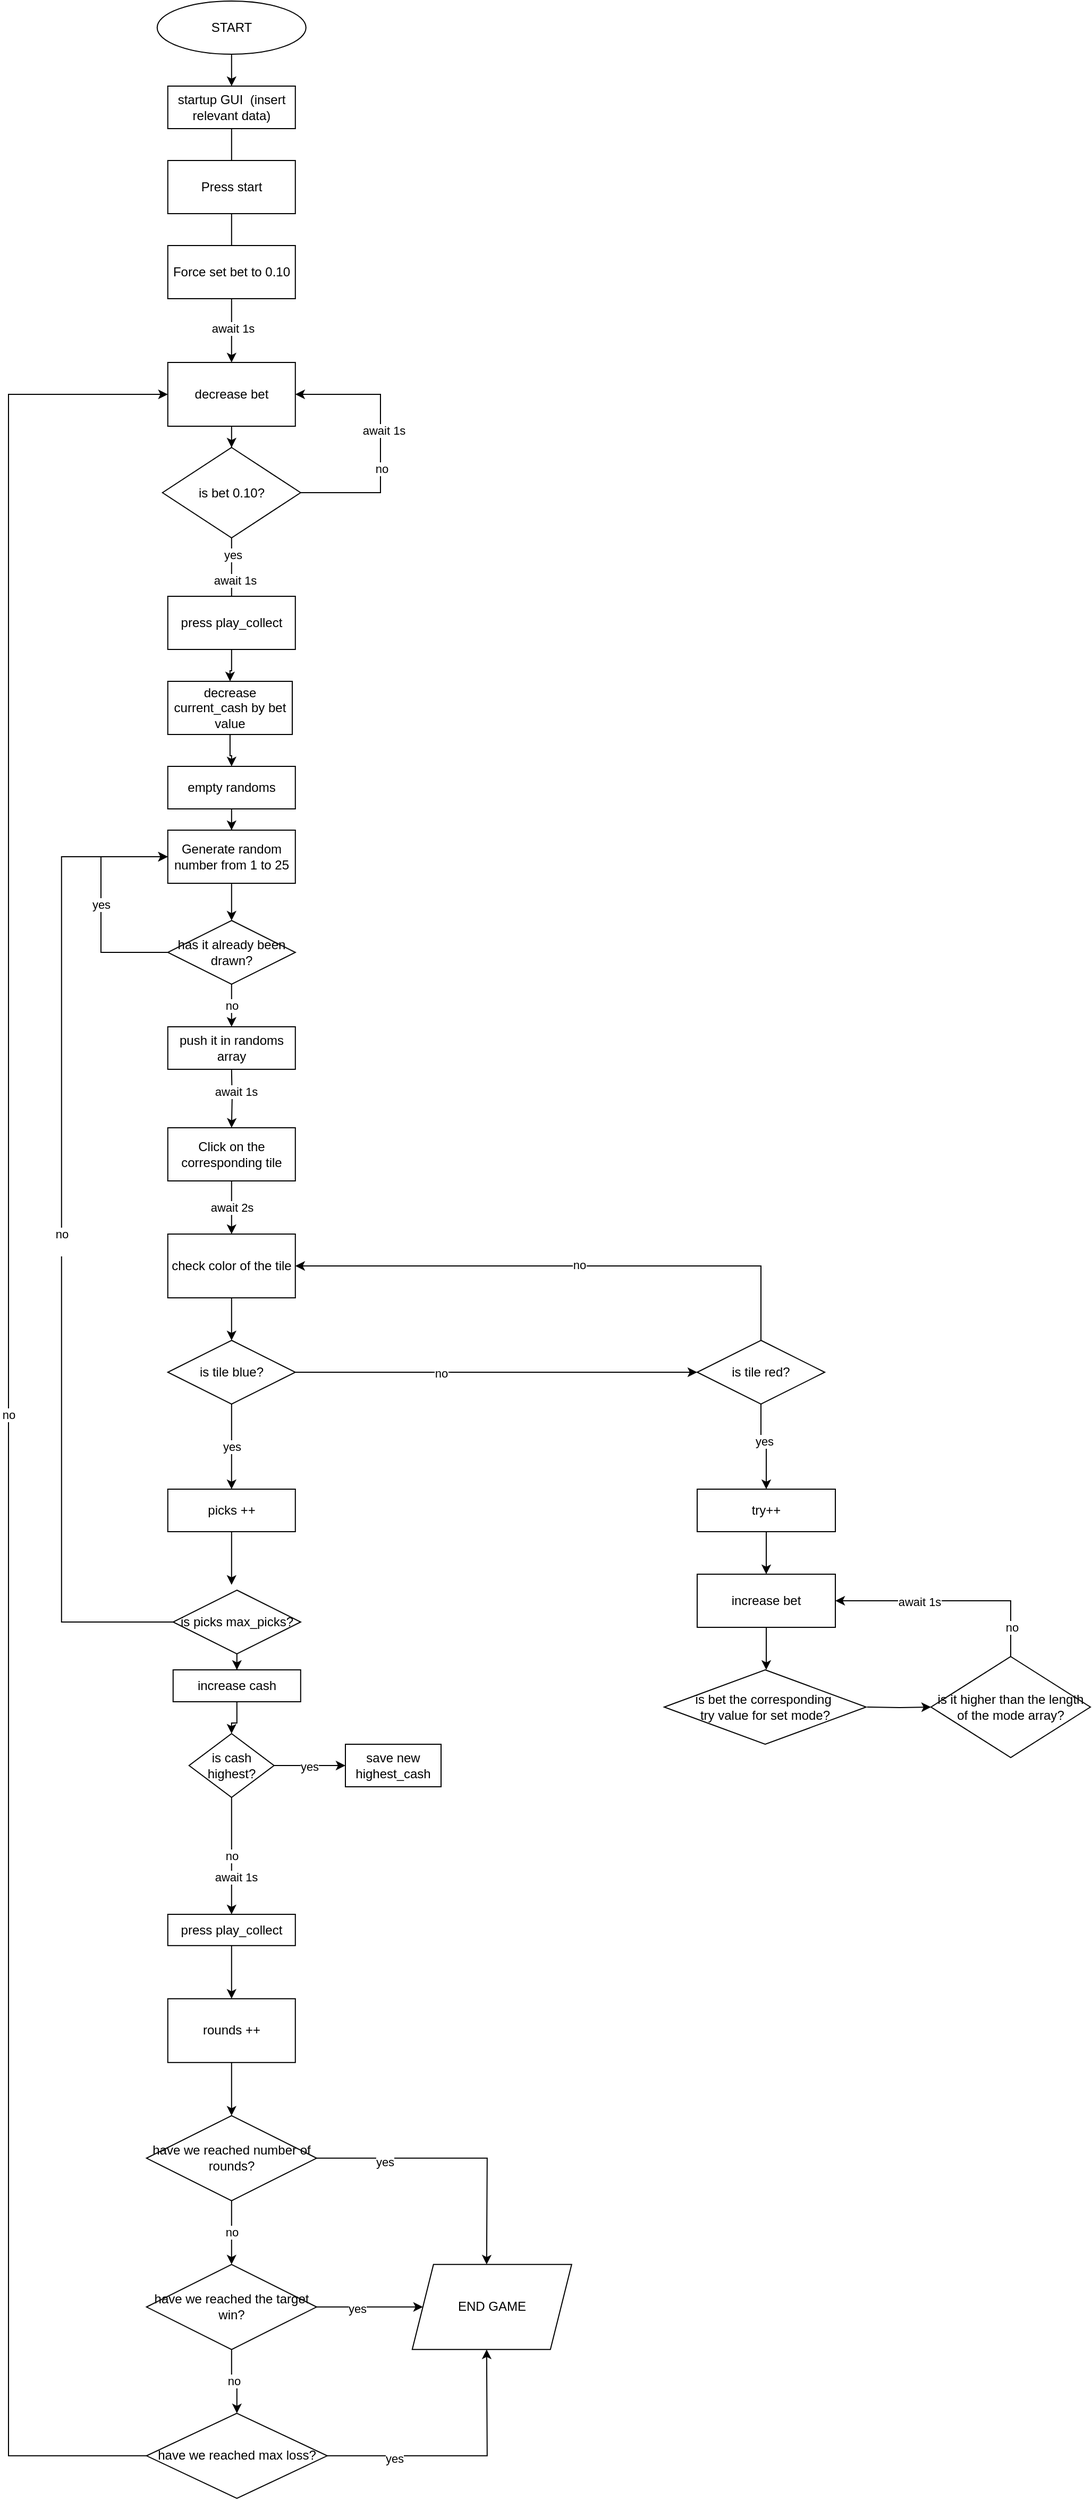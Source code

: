 <mxfile version="28.0.7">
  <diagram name="Pagina-1" id="DiGROShBe6_BHW7J8G3q">
    <mxGraphModel dx="983" dy="1686" grid="1" gridSize="10" guides="1" tooltips="1" connect="1" arrows="1" fold="1" page="1" pageScale="1" pageWidth="827" pageHeight="1169" math="0" shadow="0">
      <root>
        <mxCell id="0" />
        <mxCell id="1" parent="0" />
        <mxCell id="_CnHaBAXVkDHwyhgGVDt-2" style="edgeStyle=orthogonalEdgeStyle;rounded=0;orthogonalLoop=1;jettySize=auto;html=1;" parent="1" source="_CnHaBAXVkDHwyhgGVDt-1" target="_CnHaBAXVkDHwyhgGVDt-3" edge="1">
          <mxGeometry relative="1" as="geometry">
            <mxPoint x="252.89" y="-1020" as="targetPoint" />
          </mxGeometry>
        </mxCell>
        <mxCell id="_CnHaBAXVkDHwyhgGVDt-1" value="START" style="ellipse;whiteSpace=wrap;html=1;" parent="1" vertex="1">
          <mxGeometry x="182.89" y="-1160" width="140" height="50" as="geometry" />
        </mxCell>
        <mxCell id="_CnHaBAXVkDHwyhgGVDt-4" style="edgeStyle=orthogonalEdgeStyle;rounded=0;orthogonalLoop=1;jettySize=auto;html=1;" parent="1" source="_CnHaBAXVkDHwyhgGVDt-3" edge="1">
          <mxGeometry relative="1" as="geometry">
            <mxPoint x="252.89" y="-980" as="targetPoint" />
          </mxGeometry>
        </mxCell>
        <mxCell id="_CnHaBAXVkDHwyhgGVDt-3" value="startup GUI&amp;nbsp; (insert relevant data)" style="rounded=0;whiteSpace=wrap;html=1;" parent="1" vertex="1">
          <mxGeometry x="192.89" y="-1080" width="120" height="40" as="geometry" />
        </mxCell>
        <mxCell id="_CnHaBAXVkDHwyhgGVDt-8" style="edgeStyle=orthogonalEdgeStyle;rounded=0;orthogonalLoop=1;jettySize=auto;html=1;" parent="1" source="_CnHaBAXVkDHwyhgGVDt-6" edge="1">
          <mxGeometry relative="1" as="geometry">
            <mxPoint x="252.89" y="-900" as="targetPoint" />
          </mxGeometry>
        </mxCell>
        <mxCell id="_CnHaBAXVkDHwyhgGVDt-6" value="Press start" style="rounded=0;whiteSpace=wrap;html=1;" parent="1" vertex="1">
          <mxGeometry x="192.89" y="-1010" width="120" height="50" as="geometry" />
        </mxCell>
        <mxCell id="_CnHaBAXVkDHwyhgGVDt-11" style="edgeStyle=orthogonalEdgeStyle;rounded=0;orthogonalLoop=1;jettySize=auto;html=1;exitX=0.5;exitY=1;exitDx=0;exitDy=0;" parent="1" source="4pX8vZohO5UuYpyCai0n-75" edge="1">
          <mxGeometry relative="1" as="geometry">
            <mxPoint x="253" y="-560" as="targetPoint" />
            <mxPoint x="252.89" y="-560" as="sourcePoint" />
          </mxGeometry>
        </mxCell>
        <mxCell id="4pX8vZohO5UuYpyCai0n-26" value="await 1s" style="edgeLabel;html=1;align=center;verticalAlign=middle;resizable=0;points=[];" vertex="1" connectable="0" parent="_CnHaBAXVkDHwyhgGVDt-11">
          <mxGeometry x="-0.167" y="3" relative="1" as="geometry">
            <mxPoint as="offset" />
          </mxGeometry>
        </mxCell>
        <mxCell id="4pX8vZohO5UuYpyCai0n-78" value="yes" style="edgeLabel;html=1;align=center;verticalAlign=middle;resizable=0;points=[];" vertex="1" connectable="0" parent="_CnHaBAXVkDHwyhgGVDt-11">
          <mxGeometry x="-0.665" y="1" relative="1" as="geometry">
            <mxPoint as="offset" />
          </mxGeometry>
        </mxCell>
        <mxCell id="4pX8vZohO5UuYpyCai0n-81" style="edgeStyle=orthogonalEdgeStyle;rounded=0;orthogonalLoop=1;jettySize=auto;html=1;entryX=0.5;entryY=0;entryDx=0;entryDy=0;" edge="1" parent="1" source="_CnHaBAXVkDHwyhgGVDt-10" target="4pX8vZohO5UuYpyCai0n-80">
          <mxGeometry relative="1" as="geometry" />
        </mxCell>
        <mxCell id="4pX8vZohO5UuYpyCai0n-82" value="await 1s" style="edgeLabel;html=1;align=center;verticalAlign=middle;resizable=0;points=[];" vertex="1" connectable="0" parent="4pX8vZohO5UuYpyCai0n-81">
          <mxGeometry x="-0.067" y="1" relative="1" as="geometry">
            <mxPoint as="offset" />
          </mxGeometry>
        </mxCell>
        <mxCell id="_CnHaBAXVkDHwyhgGVDt-10" value="Force set bet to 0.10" style="rounded=0;whiteSpace=wrap;html=1;" parent="1" vertex="1">
          <mxGeometry x="192.89" y="-930" width="120" height="50" as="geometry" />
        </mxCell>
        <mxCell id="4pX8vZohO5UuYpyCai0n-97" value="" style="edgeStyle=orthogonalEdgeStyle;rounded=0;orthogonalLoop=1;jettySize=auto;html=1;" edge="1" parent="1" source="_CnHaBAXVkDHwyhgGVDt-12" target="4pX8vZohO5UuYpyCai0n-96">
          <mxGeometry relative="1" as="geometry" />
        </mxCell>
        <mxCell id="_CnHaBAXVkDHwyhgGVDt-12" value="press play_collect" style="rounded=0;whiteSpace=wrap;html=1;" parent="1" vertex="1">
          <mxGeometry x="192.89" y="-600" width="120" height="50" as="geometry" />
        </mxCell>
        <mxCell id="_CnHaBAXVkDHwyhgGVDt-15" style="edgeStyle=orthogonalEdgeStyle;rounded=0;orthogonalLoop=1;jettySize=auto;html=1;entryX=0.5;entryY=0;entryDx=0;entryDy=0;" parent="1" edge="1" target="_CnHaBAXVkDHwyhgGVDt-16">
          <mxGeometry relative="1" as="geometry">
            <mxPoint x="252.89" y="-125" as="targetPoint" />
            <mxPoint x="252.89" y="-155" as="sourcePoint" />
          </mxGeometry>
        </mxCell>
        <mxCell id="4pX8vZohO5UuYpyCai0n-27" value="await 1s" style="edgeLabel;html=1;align=center;verticalAlign=middle;resizable=0;points=[];" vertex="1" connectable="0" parent="_CnHaBAXVkDHwyhgGVDt-15">
          <mxGeometry x="-0.241" y="3" relative="1" as="geometry">
            <mxPoint as="offset" />
          </mxGeometry>
        </mxCell>
        <mxCell id="_CnHaBAXVkDHwyhgGVDt-18" value="await 2s" style="edgeStyle=orthogonalEdgeStyle;rounded=0;orthogonalLoop=1;jettySize=auto;html=1;" parent="1" source="_CnHaBAXVkDHwyhgGVDt-16" target="_CnHaBAXVkDHwyhgGVDt-17" edge="1">
          <mxGeometry relative="1" as="geometry">
            <mxPoint as="offset" />
          </mxGeometry>
        </mxCell>
        <mxCell id="_CnHaBAXVkDHwyhgGVDt-16" value="Click on the corresponding tile" style="rounded=0;whiteSpace=wrap;html=1;" parent="1" vertex="1">
          <mxGeometry x="192.89" y="-100" width="120" height="50" as="geometry" />
        </mxCell>
        <mxCell id="_CnHaBAXVkDHwyhgGVDt-20" value="" style="edgeStyle=orthogonalEdgeStyle;rounded=0;orthogonalLoop=1;jettySize=auto;html=1;" parent="1" source="_CnHaBAXVkDHwyhgGVDt-17" target="_CnHaBAXVkDHwyhgGVDt-19" edge="1">
          <mxGeometry relative="1" as="geometry" />
        </mxCell>
        <mxCell id="_CnHaBAXVkDHwyhgGVDt-17" value="check color of the tile" style="whiteSpace=wrap;html=1;rounded=0;" parent="1" vertex="1">
          <mxGeometry x="192.89" width="120" height="60" as="geometry" />
        </mxCell>
        <mxCell id="_CnHaBAXVkDHwyhgGVDt-22" value="yes" style="edgeStyle=orthogonalEdgeStyle;rounded=0;orthogonalLoop=1;jettySize=auto;html=1;" parent="1" source="_CnHaBAXVkDHwyhgGVDt-19" edge="1">
          <mxGeometry relative="1" as="geometry">
            <mxPoint x="252.89" y="240" as="targetPoint" />
          </mxGeometry>
        </mxCell>
        <mxCell id="_CnHaBAXVkDHwyhgGVDt-24" value="" style="edgeStyle=orthogonalEdgeStyle;rounded=0;orthogonalLoop=1;jettySize=auto;html=1;" parent="1" source="_CnHaBAXVkDHwyhgGVDt-19" target="_CnHaBAXVkDHwyhgGVDt-23" edge="1">
          <mxGeometry relative="1" as="geometry" />
        </mxCell>
        <mxCell id="4pX8vZohO5UuYpyCai0n-21" value="no" style="edgeLabel;html=1;align=center;verticalAlign=middle;resizable=0;points=[];" vertex="1" connectable="0" parent="_CnHaBAXVkDHwyhgGVDt-24">
          <mxGeometry x="-0.275" y="-1" relative="1" as="geometry">
            <mxPoint as="offset" />
          </mxGeometry>
        </mxCell>
        <mxCell id="_CnHaBAXVkDHwyhgGVDt-19" value="is tile blue?" style="rhombus;whiteSpace=wrap;html=1;rounded=0;" parent="1" vertex="1">
          <mxGeometry x="192.89" y="100" width="120" height="60" as="geometry" />
        </mxCell>
        <mxCell id="_CnHaBAXVkDHwyhgGVDt-26" value="" style="edgeStyle=orthogonalEdgeStyle;rounded=0;orthogonalLoop=1;jettySize=auto;html=1;" parent="1" source="_CnHaBAXVkDHwyhgGVDt-23" target="_CnHaBAXVkDHwyhgGVDt-25" edge="1">
          <mxGeometry relative="1" as="geometry" />
        </mxCell>
        <mxCell id="_CnHaBAXVkDHwyhgGVDt-27" value="yes" style="edgeLabel;html=1;align=center;verticalAlign=middle;resizable=0;points=[];" parent="_CnHaBAXVkDHwyhgGVDt-26" vertex="1" connectable="0">
          <mxGeometry x="-0.175" y="3" relative="1" as="geometry">
            <mxPoint as="offset" />
          </mxGeometry>
        </mxCell>
        <mxCell id="4pX8vZohO5UuYpyCai0n-23" value="" style="edgeStyle=orthogonalEdgeStyle;rounded=0;orthogonalLoop=1;jettySize=auto;html=1;entryX=1;entryY=0.5;entryDx=0;entryDy=0;" edge="1" parent="1" source="_CnHaBAXVkDHwyhgGVDt-23" target="_CnHaBAXVkDHwyhgGVDt-17">
          <mxGeometry relative="1" as="geometry">
            <mxPoint x="452.89" y="-10" as="targetPoint" />
            <Array as="points">
              <mxPoint x="751" y="30" />
            </Array>
          </mxGeometry>
        </mxCell>
        <mxCell id="4pX8vZohO5UuYpyCai0n-24" value="no" style="edgeLabel;html=1;align=center;verticalAlign=middle;resizable=0;points=[];" vertex="1" connectable="0" parent="4pX8vZohO5UuYpyCai0n-23">
          <mxGeometry x="-0.05" y="-1" relative="1" as="geometry">
            <mxPoint as="offset" />
          </mxGeometry>
        </mxCell>
        <mxCell id="_CnHaBAXVkDHwyhgGVDt-23" value="is tile red?" style="rhombus;whiteSpace=wrap;html=1;rounded=0;" parent="1" vertex="1">
          <mxGeometry x="691" y="100" width="120" height="60" as="geometry" />
        </mxCell>
        <mxCell id="4pX8vZohO5UuYpyCai0n-54" style="edgeStyle=orthogonalEdgeStyle;rounded=0;orthogonalLoop=1;jettySize=auto;html=1;" edge="1" parent="1" source="_CnHaBAXVkDHwyhgGVDt-25">
          <mxGeometry relative="1" as="geometry">
            <mxPoint x="756" y="320" as="targetPoint" />
          </mxGeometry>
        </mxCell>
        <mxCell id="_CnHaBAXVkDHwyhgGVDt-25" value="try++" style="rounded=0;whiteSpace=wrap;html=1;" parent="1" vertex="1">
          <mxGeometry x="691" y="240" width="130" height="40" as="geometry" />
        </mxCell>
        <mxCell id="4pX8vZohO5UuYpyCai0n-5" value="" style="edgeStyle=orthogonalEdgeStyle;rounded=0;orthogonalLoop=1;jettySize=auto;html=1;" edge="1" parent="1" source="4pX8vZohO5UuYpyCai0n-1">
          <mxGeometry relative="1" as="geometry">
            <mxPoint x="252.89" y="330" as="targetPoint" />
          </mxGeometry>
        </mxCell>
        <mxCell id="4pX8vZohO5UuYpyCai0n-1" value="picks ++" style="rounded=0;whiteSpace=wrap;html=1;" vertex="1" parent="1">
          <mxGeometry x="192.89" y="240" width="120" height="40" as="geometry" />
        </mxCell>
        <mxCell id="4pX8vZohO5UuYpyCai0n-18" value="no&lt;div&gt;&lt;br&gt;&lt;/div&gt;" style="edgeStyle=orthogonalEdgeStyle;rounded=0;orthogonalLoop=1;jettySize=auto;html=1;entryX=0;entryY=0.5;entryDx=0;entryDy=0;" edge="1" parent="1" source="4pX8vZohO5UuYpyCai0n-4" target="4pX8vZohO5UuYpyCai0n-13">
          <mxGeometry relative="1" as="geometry">
            <mxPoint x="122.89" y="-40" as="targetPoint" />
            <Array as="points">
              <mxPoint x="92.89" y="365" />
              <mxPoint x="92.89" y="-355" />
            </Array>
          </mxGeometry>
        </mxCell>
        <mxCell id="4pX8vZohO5UuYpyCai0n-20" value="no" style="edgeStyle=orthogonalEdgeStyle;rounded=0;orthogonalLoop=1;jettySize=auto;html=1;exitX=0.5;exitY=1;exitDx=0;exitDy=0;" edge="1" parent="1" source="4pX8vZohO5UuYpyCai0n-100" target="4pX8vZohO5UuYpyCai0n-19">
          <mxGeometry relative="1" as="geometry">
            <mxPoint x="253" y="560" as="sourcePoint" />
            <Array as="points" />
          </mxGeometry>
        </mxCell>
        <mxCell id="4pX8vZohO5UuYpyCai0n-28" value="await 1s" style="edgeLabel;html=1;align=center;verticalAlign=middle;resizable=0;points=[];" vertex="1" connectable="0" parent="4pX8vZohO5UuYpyCai0n-20">
          <mxGeometry x="0.356" y="4" relative="1" as="geometry">
            <mxPoint as="offset" />
          </mxGeometry>
        </mxCell>
        <mxCell id="4pX8vZohO5UuYpyCai0n-94" value="" style="edgeStyle=orthogonalEdgeStyle;rounded=0;orthogonalLoop=1;jettySize=auto;html=1;" edge="1" parent="1" source="4pX8vZohO5UuYpyCai0n-4" target="4pX8vZohO5UuYpyCai0n-93">
          <mxGeometry relative="1" as="geometry" />
        </mxCell>
        <mxCell id="4pX8vZohO5UuYpyCai0n-4" value="is picks max_picks?" style="rhombus;whiteSpace=wrap;html=1;rounded=0;" vertex="1" parent="1">
          <mxGeometry x="197.89" y="335" width="120" height="60" as="geometry" />
        </mxCell>
        <mxCell id="4pX8vZohO5UuYpyCai0n-12" value="" style="edgeStyle=orthogonalEdgeStyle;rounded=0;orthogonalLoop=1;jettySize=auto;html=1;" edge="1" parent="1" source="4pX8vZohO5UuYpyCai0n-13" target="4pX8vZohO5UuYpyCai0n-16">
          <mxGeometry relative="1" as="geometry" />
        </mxCell>
        <mxCell id="4pX8vZohO5UuYpyCai0n-13" value="Generate random number from 1 to 25" style="rounded=0;whiteSpace=wrap;html=1;" vertex="1" parent="1">
          <mxGeometry x="192.89" y="-380" width="120" height="50" as="geometry" />
        </mxCell>
        <mxCell id="4pX8vZohO5UuYpyCai0n-14" value="yes" style="edgeStyle=orthogonalEdgeStyle;rounded=0;orthogonalLoop=1;jettySize=auto;html=1;entryX=0;entryY=0.5;entryDx=0;entryDy=0;" edge="1" parent="1" source="4pX8vZohO5UuYpyCai0n-16" target="4pX8vZohO5UuYpyCai0n-13">
          <mxGeometry relative="1" as="geometry">
            <mxPoint x="142.89" y="-355" as="targetPoint" />
            <Array as="points">
              <mxPoint x="130" y="-265" />
              <mxPoint x="130" y="-355" />
            </Array>
          </mxGeometry>
        </mxCell>
        <mxCell id="4pX8vZohO5UuYpyCai0n-15" value="no" style="edgeStyle=orthogonalEdgeStyle;rounded=0;orthogonalLoop=1;jettySize=auto;html=1;" edge="1" parent="1" source="4pX8vZohO5UuYpyCai0n-16" target="4pX8vZohO5UuYpyCai0n-17">
          <mxGeometry relative="1" as="geometry" />
        </mxCell>
        <mxCell id="4pX8vZohO5UuYpyCai0n-16" value="has it already been drawn?" style="rhombus;whiteSpace=wrap;html=1;rounded=0;" vertex="1" parent="1">
          <mxGeometry x="192.89" y="-295" width="120" height="60" as="geometry" />
        </mxCell>
        <mxCell id="4pX8vZohO5UuYpyCai0n-17" value="push it in randoms array" style="whiteSpace=wrap;html=1;rounded=0;" vertex="1" parent="1">
          <mxGeometry x="192.89" y="-195" width="120" height="40" as="geometry" />
        </mxCell>
        <mxCell id="4pX8vZohO5UuYpyCai0n-34" value="" style="edgeStyle=orthogonalEdgeStyle;rounded=0;orthogonalLoop=1;jettySize=auto;html=1;" edge="1" parent="1" source="4pX8vZohO5UuYpyCai0n-19" target="4pX8vZohO5UuYpyCai0n-33">
          <mxGeometry relative="1" as="geometry" />
        </mxCell>
        <mxCell id="4pX8vZohO5UuYpyCai0n-19" value="press play_collect" style="whiteSpace=wrap;html=1;rounded=0;" vertex="1" parent="1">
          <mxGeometry x="192.89" y="640" width="120" height="29.41" as="geometry" />
        </mxCell>
        <mxCell id="4pX8vZohO5UuYpyCai0n-36" value="" style="edgeStyle=orthogonalEdgeStyle;rounded=0;orthogonalLoop=1;jettySize=auto;html=1;" edge="1" parent="1" source="4pX8vZohO5UuYpyCai0n-33" target="4pX8vZohO5UuYpyCai0n-35">
          <mxGeometry relative="1" as="geometry" />
        </mxCell>
        <mxCell id="4pX8vZohO5UuYpyCai0n-33" value="rounds ++" style="whiteSpace=wrap;html=1;rounded=0;" vertex="1" parent="1">
          <mxGeometry x="192.89" y="719.41" width="120" height="60" as="geometry" />
        </mxCell>
        <mxCell id="4pX8vZohO5UuYpyCai0n-40" value="no" style="edgeStyle=orthogonalEdgeStyle;rounded=0;orthogonalLoop=1;jettySize=auto;html=1;" edge="1" parent="1" source="4pX8vZohO5UuYpyCai0n-35" target="4pX8vZohO5UuYpyCai0n-39">
          <mxGeometry relative="1" as="geometry" />
        </mxCell>
        <mxCell id="4pX8vZohO5UuYpyCai0n-45" style="edgeStyle=orthogonalEdgeStyle;rounded=0;orthogonalLoop=1;jettySize=auto;html=1;" edge="1" parent="1" source="4pX8vZohO5UuYpyCai0n-35">
          <mxGeometry relative="1" as="geometry">
            <mxPoint x="492.89" y="969.41" as="targetPoint" />
          </mxGeometry>
        </mxCell>
        <mxCell id="4pX8vZohO5UuYpyCai0n-51" value="yes" style="edgeLabel;html=1;align=center;verticalAlign=middle;resizable=0;points=[];" vertex="1" connectable="0" parent="4pX8vZohO5UuYpyCai0n-45">
          <mxGeometry x="-0.516" y="-3" relative="1" as="geometry">
            <mxPoint x="1" as="offset" />
          </mxGeometry>
        </mxCell>
        <mxCell id="4pX8vZohO5UuYpyCai0n-35" value="have we reached number of rounds?" style="rhombus;whiteSpace=wrap;html=1;rounded=0;" vertex="1" parent="1">
          <mxGeometry x="172.89" y="829.41" width="160" height="80" as="geometry" />
        </mxCell>
        <mxCell id="4pX8vZohO5UuYpyCai0n-43" value="no" style="edgeStyle=orthogonalEdgeStyle;rounded=0;orthogonalLoop=1;jettySize=auto;html=1;" edge="1" parent="1" source="4pX8vZohO5UuYpyCai0n-39" target="4pX8vZohO5UuYpyCai0n-42">
          <mxGeometry relative="1" as="geometry" />
        </mxCell>
        <mxCell id="4pX8vZohO5UuYpyCai0n-46" style="edgeStyle=orthogonalEdgeStyle;rounded=0;orthogonalLoop=1;jettySize=auto;html=1;" edge="1" parent="1" source="4pX8vZohO5UuYpyCai0n-39">
          <mxGeometry relative="1" as="geometry">
            <mxPoint x="432.89" y="1009.41" as="targetPoint" />
          </mxGeometry>
        </mxCell>
        <mxCell id="4pX8vZohO5UuYpyCai0n-50" value="yes" style="edgeLabel;html=1;align=center;verticalAlign=middle;resizable=0;points=[];" vertex="1" connectable="0" parent="4pX8vZohO5UuYpyCai0n-46">
          <mxGeometry x="-0.244" y="-1" relative="1" as="geometry">
            <mxPoint as="offset" />
          </mxGeometry>
        </mxCell>
        <mxCell id="4pX8vZohO5UuYpyCai0n-39" value="have we reached the target win?" style="rhombus;whiteSpace=wrap;html=1;rounded=0;" vertex="1" parent="1">
          <mxGeometry x="172.89" y="969.41" width="160" height="80" as="geometry" />
        </mxCell>
        <mxCell id="4pX8vZohO5UuYpyCai0n-47" style="edgeStyle=orthogonalEdgeStyle;rounded=0;orthogonalLoop=1;jettySize=auto;html=1;entryX=0.5;entryY=1;entryDx=0;entryDy=0;" edge="1" parent="1" source="4pX8vZohO5UuYpyCai0n-42">
          <mxGeometry relative="1" as="geometry">
            <mxPoint x="492.89" y="1049.41" as="targetPoint" />
          </mxGeometry>
        </mxCell>
        <mxCell id="4pX8vZohO5UuYpyCai0n-52" value="yes" style="edgeLabel;html=1;align=center;verticalAlign=middle;resizable=0;points=[];" vertex="1" connectable="0" parent="4pX8vZohO5UuYpyCai0n-47">
          <mxGeometry x="-0.5" y="-2" relative="1" as="geometry">
            <mxPoint as="offset" />
          </mxGeometry>
        </mxCell>
        <mxCell id="4pX8vZohO5UuYpyCai0n-53" value="no" style="edgeStyle=orthogonalEdgeStyle;rounded=0;orthogonalLoop=1;jettySize=auto;html=1;entryX=0;entryY=0.5;entryDx=0;entryDy=0;exitX=0;exitY=0.5;exitDx=0;exitDy=0;" edge="1" parent="1" source="4pX8vZohO5UuYpyCai0n-42" target="4pX8vZohO5UuYpyCai0n-80">
          <mxGeometry relative="1" as="geometry">
            <mxPoint x="162.89" y="-780" as="targetPoint" />
            <mxPoint x="82.89" y="1030" as="sourcePoint" />
            <Array as="points">
              <mxPoint x="43" y="1149" />
              <mxPoint x="43" y="-790" />
            </Array>
          </mxGeometry>
        </mxCell>
        <mxCell id="4pX8vZohO5UuYpyCai0n-42" value="have we reached max loss?" style="rhombus;whiteSpace=wrap;html=1;rounded=0;" vertex="1" parent="1">
          <mxGeometry x="172.89" y="1109.41" width="170" height="80" as="geometry" />
        </mxCell>
        <mxCell id="4pX8vZohO5UuYpyCai0n-57" value="" style="edgeStyle=orthogonalEdgeStyle;rounded=0;orthogonalLoop=1;jettySize=auto;html=1;" edge="1" parent="1" source="4pX8vZohO5UuYpyCai0n-55">
          <mxGeometry relative="1" as="geometry">
            <mxPoint x="756.0" y="410" as="targetPoint" />
          </mxGeometry>
        </mxCell>
        <mxCell id="4pX8vZohO5UuYpyCai0n-55" value="increase bet" style="whiteSpace=wrap;html=1;" vertex="1" parent="1">
          <mxGeometry x="691" y="320" width="130" height="50" as="geometry" />
        </mxCell>
        <mxCell id="4pX8vZohO5UuYpyCai0n-68" style="edgeStyle=orthogonalEdgeStyle;rounded=0;orthogonalLoop=1;jettySize=auto;html=1;entryX=0;entryY=0.5;entryDx=0;entryDy=0;" edge="1" parent="1" target="4pX8vZohO5UuYpyCai0n-67">
          <mxGeometry relative="1" as="geometry">
            <mxPoint x="851.0" y="445" as="sourcePoint" />
          </mxGeometry>
        </mxCell>
        <mxCell id="4pX8vZohO5UuYpyCai0n-56" value="is bet the corresponding&amp;nbsp;&lt;div&gt;try value for set mode?&lt;/div&gt;" style="rhombus;whiteSpace=wrap;html=1;" vertex="1" parent="1">
          <mxGeometry x="660" y="410" width="190" height="70" as="geometry" />
        </mxCell>
        <mxCell id="4pX8vZohO5UuYpyCai0n-66" value="END GAME" style="shape=parallelogram;perimeter=parallelogramPerimeter;whiteSpace=wrap;html=1;fixedSize=1;" vertex="1" parent="1">
          <mxGeometry x="422.89" y="969.41" width="150" height="80" as="geometry" />
        </mxCell>
        <mxCell id="4pX8vZohO5UuYpyCai0n-70" style="edgeStyle=orthogonalEdgeStyle;rounded=0;orthogonalLoop=1;jettySize=auto;html=1;entryX=1;entryY=0.5;entryDx=0;entryDy=0;" edge="1" parent="1" source="4pX8vZohO5UuYpyCai0n-67" target="4pX8vZohO5UuYpyCai0n-55">
          <mxGeometry relative="1" as="geometry">
            <mxPoint x="986.0" y="340" as="targetPoint" />
            <Array as="points">
              <mxPoint x="986" y="345" />
            </Array>
          </mxGeometry>
        </mxCell>
        <mxCell id="4pX8vZohO5UuYpyCai0n-71" value="no" style="edgeLabel;html=1;align=center;verticalAlign=middle;resizable=0;points=[];" vertex="1" connectable="0" parent="4pX8vZohO5UuYpyCai0n-70">
          <mxGeometry x="-0.268" y="1" relative="1" as="geometry">
            <mxPoint x="28" y="24" as="offset" />
          </mxGeometry>
        </mxCell>
        <mxCell id="4pX8vZohO5UuYpyCai0n-72" value="await 1s" style="edgeLabel;html=1;align=center;verticalAlign=middle;resizable=0;points=[];" vertex="1" connectable="0" parent="4pX8vZohO5UuYpyCai0n-70">
          <mxGeometry x="0.273" y="1" relative="1" as="geometry">
            <mxPoint as="offset" />
          </mxGeometry>
        </mxCell>
        <mxCell id="4pX8vZohO5UuYpyCai0n-67" value="is it higher than the length of the mode array&lt;span style=&quot;background-color: transparent; color: light-dark(rgb(0, 0, 0), rgb(255, 255, 255));&quot;&gt;?&lt;/span&gt;" style="rhombus;whiteSpace=wrap;html=1;" vertex="1" parent="1">
          <mxGeometry x="911" y="397.5" width="150" height="95" as="geometry" />
        </mxCell>
        <mxCell id="4pX8vZohO5UuYpyCai0n-84" style="edgeStyle=orthogonalEdgeStyle;rounded=0;orthogonalLoop=1;jettySize=auto;html=1;entryX=1;entryY=0.5;entryDx=0;entryDy=0;" edge="1" parent="1" source="4pX8vZohO5UuYpyCai0n-75" target="4pX8vZohO5UuYpyCai0n-80">
          <mxGeometry relative="1" as="geometry">
            <Array as="points">
              <mxPoint x="393" y="-697" />
              <mxPoint x="393" y="-790" />
            </Array>
          </mxGeometry>
        </mxCell>
        <mxCell id="4pX8vZohO5UuYpyCai0n-85" value="no" style="edgeLabel;html=1;align=center;verticalAlign=middle;resizable=0;points=[];" vertex="1" connectable="0" parent="4pX8vZohO5UuYpyCai0n-84">
          <mxGeometry x="0.089" y="-4" relative="1" as="geometry">
            <mxPoint x="-3" y="37" as="offset" />
          </mxGeometry>
        </mxCell>
        <mxCell id="4pX8vZohO5UuYpyCai0n-86" value="await 1s" style="edgeLabel;html=1;align=center;verticalAlign=middle;resizable=0;points=[];" vertex="1" connectable="0" parent="4pX8vZohO5UuYpyCai0n-84">
          <mxGeometry x="0.083" y="-2" relative="1" as="geometry">
            <mxPoint x="1" as="offset" />
          </mxGeometry>
        </mxCell>
        <mxCell id="4pX8vZohO5UuYpyCai0n-75" value="is bet 0.10?" style="rhombus;whiteSpace=wrap;html=1;rounded=0;" vertex="1" parent="1">
          <mxGeometry x="187.89" y="-740" width="130" height="85" as="geometry" />
        </mxCell>
        <mxCell id="4pX8vZohO5UuYpyCai0n-83" style="edgeStyle=orthogonalEdgeStyle;rounded=0;orthogonalLoop=1;jettySize=auto;html=1;entryX=0.5;entryY=0;entryDx=0;entryDy=0;" edge="1" parent="1" source="4pX8vZohO5UuYpyCai0n-80" target="4pX8vZohO5UuYpyCai0n-75">
          <mxGeometry relative="1" as="geometry" />
        </mxCell>
        <mxCell id="4pX8vZohO5UuYpyCai0n-80" value="decrease bet" style="rounded=0;whiteSpace=wrap;html=1;" vertex="1" parent="1">
          <mxGeometry x="192.89" y="-820" width="120" height="60" as="geometry" />
        </mxCell>
        <mxCell id="4pX8vZohO5UuYpyCai0n-92" style="edgeStyle=orthogonalEdgeStyle;rounded=0;orthogonalLoop=1;jettySize=auto;html=1;entryX=0.5;entryY=0;entryDx=0;entryDy=0;" edge="1" parent="1" source="4pX8vZohO5UuYpyCai0n-87" target="4pX8vZohO5UuYpyCai0n-13">
          <mxGeometry relative="1" as="geometry" />
        </mxCell>
        <mxCell id="4pX8vZohO5UuYpyCai0n-87" value="empty randoms" style="rounded=0;whiteSpace=wrap;html=1;" vertex="1" parent="1">
          <mxGeometry x="192.89" y="-440" width="120" height="40" as="geometry" />
        </mxCell>
        <mxCell id="4pX8vZohO5UuYpyCai0n-101" style="edgeStyle=orthogonalEdgeStyle;rounded=0;orthogonalLoop=1;jettySize=auto;html=1;entryX=0.5;entryY=0;entryDx=0;entryDy=0;" edge="1" parent="1" source="4pX8vZohO5UuYpyCai0n-93" target="4pX8vZohO5UuYpyCai0n-100">
          <mxGeometry relative="1" as="geometry" />
        </mxCell>
        <mxCell id="4pX8vZohO5UuYpyCai0n-93" value="increase cash" style="rounded=0;whiteSpace=wrap;html=1;" vertex="1" parent="1">
          <mxGeometry x="197.89" y="410" width="120" height="30" as="geometry" />
        </mxCell>
        <mxCell id="4pX8vZohO5UuYpyCai0n-98" value="" style="edgeStyle=orthogonalEdgeStyle;rounded=0;orthogonalLoop=1;jettySize=auto;html=1;" edge="1" parent="1" source="4pX8vZohO5UuYpyCai0n-96" target="4pX8vZohO5UuYpyCai0n-87">
          <mxGeometry relative="1" as="geometry" />
        </mxCell>
        <mxCell id="4pX8vZohO5UuYpyCai0n-96" value="decrease current_cash by bet value" style="rounded=0;whiteSpace=wrap;html=1;" vertex="1" parent="1">
          <mxGeometry x="192.89" y="-520" width="117.11" height="50" as="geometry" />
        </mxCell>
        <mxCell id="4pX8vZohO5UuYpyCai0n-102" value="yes" style="edgeStyle=orthogonalEdgeStyle;rounded=0;orthogonalLoop=1;jettySize=auto;html=1;" edge="1" parent="1" source="4pX8vZohO5UuYpyCai0n-100">
          <mxGeometry relative="1" as="geometry">
            <mxPoint x="360" y="500" as="targetPoint" />
          </mxGeometry>
        </mxCell>
        <mxCell id="4pX8vZohO5UuYpyCai0n-100" value="is cash highest?" style="rhombus;whiteSpace=wrap;html=1;" vertex="1" parent="1">
          <mxGeometry x="212.89" y="470" width="80" height="60" as="geometry" />
        </mxCell>
        <mxCell id="4pX8vZohO5UuYpyCai0n-103" value="save new highest_cash" style="rounded=0;whiteSpace=wrap;html=1;" vertex="1" parent="1">
          <mxGeometry x="360" y="480" width="90" height="40" as="geometry" />
        </mxCell>
      </root>
    </mxGraphModel>
  </diagram>
</mxfile>
